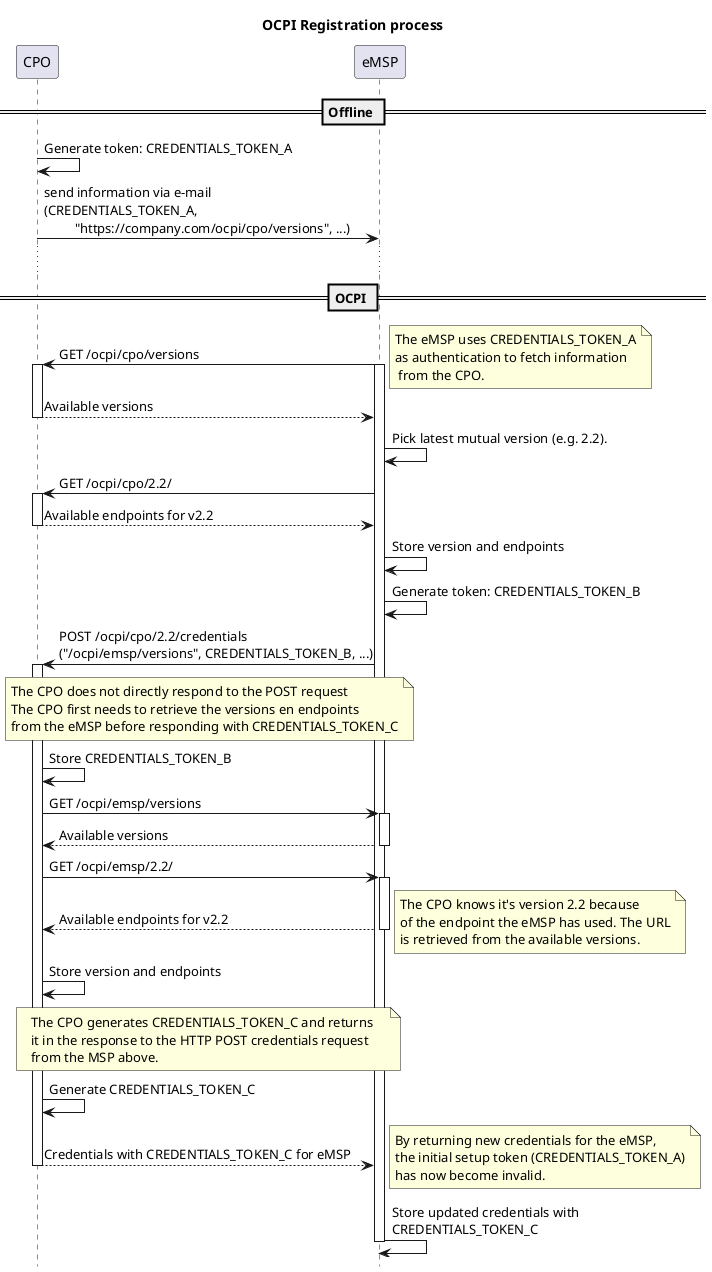 @startuml
title OCPI Registration process
hide footbox

participant CPO
participant eMSP

== Offline ==

CPO -> CPO: Generate token: CREDENTIALS_TOKEN_A
CPO -> eMSP: send information via e-mail \n(CREDENTIALS_TOKEN_A,\n         "https://company.com/ocpi/cpo/versions", ...)

...

== OCPI ==

CPO <- eMSP: GET /ocpi/cpo/versions
activate eMSP
activate CPO
note right
    The eMSP uses CREDENTIALS_TOKEN_A
    as authentication to fetch information
     from the CPO.
end note
CPO --> eMSP: Available versions
deactivate CPO

eMSP -> eMSP: Pick latest mutual version (e.g. 2.2).
CPO <- eMSP: GET /ocpi/cpo/2.2/
activate CPO
CPO --> eMSP: Available endpoints for v2.2
deactivate CPO
eMSP -> eMSP: Store version and endpoints
eMSP -> eMSP: Generate token: CREDENTIALS_TOKEN_B
CPO <- eMSP: POST /ocpi/cpo/2.2/credentials \n("/ocpi/emsp/versions", CREDENTIALS_TOKEN_B, ...)

note over CPO, eMSP
  The CPO does not directly respond to the POST request
  The CPO first needs to retrieve the versions en endpoints
  from the eMSP before responding with CREDENTIALS_TOKEN_C
end note

activate CPO
CPO -> CPO: Store CREDENTIALS_TOKEN_B
CPO -> eMSP: GET /ocpi/emsp/versions
activate eMSP
CPO <-- eMSP: Available versions
deactivate eMSP
CPO -> eMSP: GET /ocpi/emsp/2.2/
activate eMSP
CPO <-- eMSP: Available endpoints for v2.2
deactivate eMSP
note right
    The CPO knows it's version 2.2 because
    of the endpoint the eMSP has used. The URL
    is retrieved from the available versions.
end note
CPO -> CPO: Store version and endpoints
note over CPO, eMSP
  The CPO generates CREDENTIALS_TOKEN_C and returns 
  it in the response to the HTTP POST credentials request 
  from the MSP above. 
end note
CPO -> CPO: Generate CREDENTIALS_TOKEN_C
CPO --> eMSP: Credentials with CREDENTIALS_TOKEN_C for eMSP
deactivate CPO


note right
    By returning new credentials for the eMSP,
    the initial setup token (CREDENTIALS_TOKEN_A)
    has now become invalid.
end note
eMSP -> eMSP: Store updated credentials with\nCREDENTIALS_TOKEN_C

deactivate eMSP

@enduml
